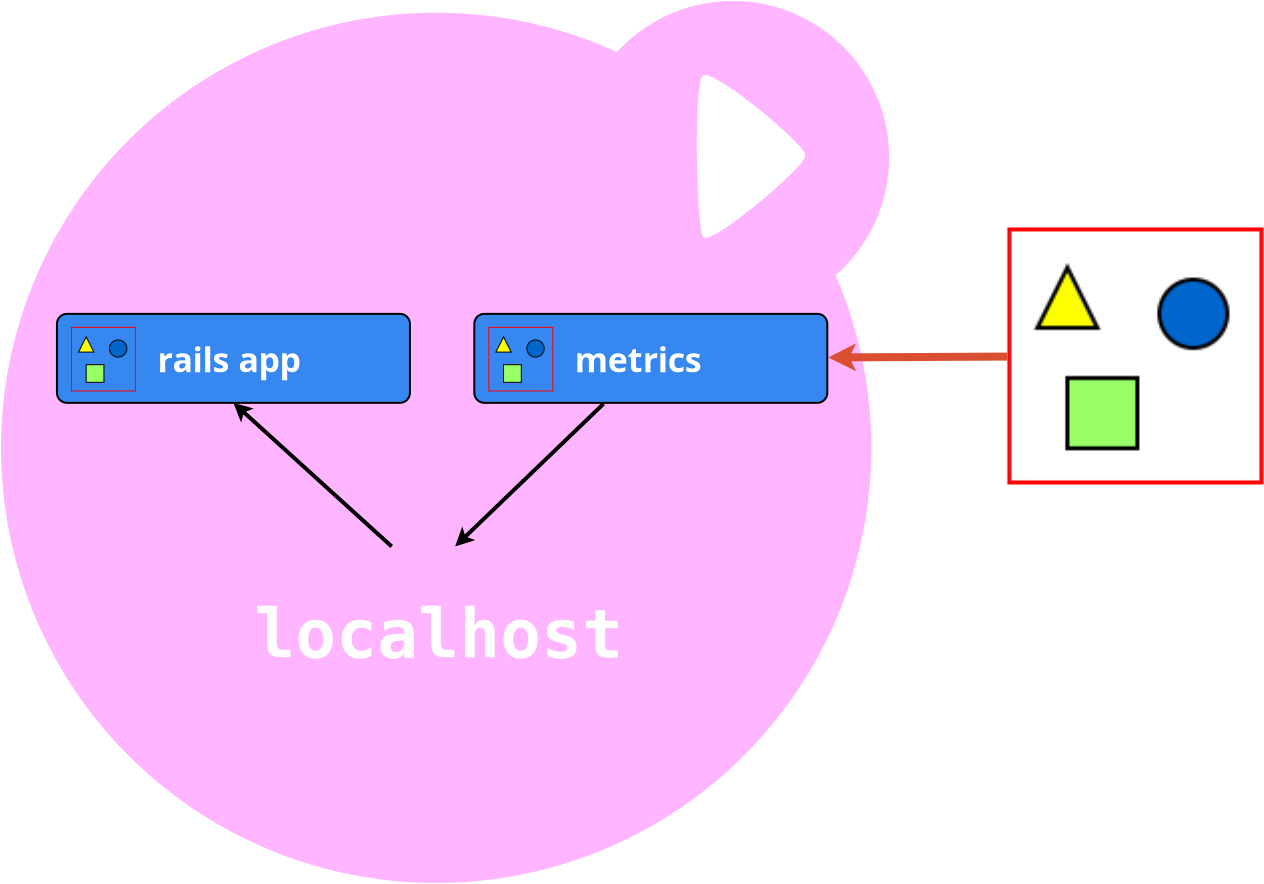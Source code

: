 <?xml version="1.0" encoding="UTF-8"?>
<dia:diagram xmlns:dia="http://www.lysator.liu.se/~alla/dia/">
  <dia:layer name="Background" visible="true" active="true">
    <dia:object type="Standard - Ellipse" version="0" id="O0">
      <dia:attribute name="obj_pos">
        <dia:point val="46.31,2.778"/>
      </dia:attribute>
      <dia:attribute name="obj_bb">
        <dia:rectangle val="46.26,2.728;61.905,18.373"/>
      </dia:attribute>
      <dia:attribute name="elem_corner">
        <dia:point val="46.31,2.778"/>
      </dia:attribute>
      <dia:attribute name="elem_width">
        <dia:real val="15.545"/>
      </dia:attribute>
      <dia:attribute name="elem_height">
        <dia:real val="15.545"/>
      </dia:attribute>
      <dia:attribute name="border_width">
        <dia:real val="0.1"/>
      </dia:attribute>
      <dia:attribute name="border_color">
        <dia:color val="#ffb5ff"/>
      </dia:attribute>
      <dia:attribute name="inner_color">
        <dia:color val="#ffb5ff"/>
      </dia:attribute>
      <dia:attribute name="aspect">
        <dia:enum val="2"/>
      </dia:attribute>
    </dia:object>
    <dia:object type="Standard - Ellipse" version="0" id="O1">
      <dia:attribute name="obj_pos">
        <dia:point val="17.55,3.364"/>
      </dia:attribute>
      <dia:attribute name="obj_bb">
        <dia:rectangle val="17.5,3.314;61.015,46.829"/>
      </dia:attribute>
      <dia:attribute name="elem_corner">
        <dia:point val="17.55,3.364"/>
      </dia:attribute>
      <dia:attribute name="elem_width">
        <dia:real val="43.415"/>
      </dia:attribute>
      <dia:attribute name="elem_height">
        <dia:real val="43.415"/>
      </dia:attribute>
      <dia:attribute name="border_width">
        <dia:real val="0.1"/>
      </dia:attribute>
      <dia:attribute name="border_color">
        <dia:color val="#ffb5ff"/>
      </dia:attribute>
      <dia:attribute name="inner_color">
        <dia:color val="#ffb5ff"/>
      </dia:attribute>
      <dia:attribute name="aspect">
        <dia:enum val="2"/>
      </dia:attribute>
    </dia:object>
    <dia:group>
      <dia:object type="Standard - Box" version="0" id="O2">
        <dia:attribute name="obj_pos">
          <dia:point val="20.297,18.37"/>
        </dia:attribute>
        <dia:attribute name="obj_bb">
          <dia:rectangle val="20.247,18.32;37.997,22.87"/>
        </dia:attribute>
        <dia:attribute name="elem_corner">
          <dia:point val="20.297,18.37"/>
        </dia:attribute>
        <dia:attribute name="elem_width">
          <dia:real val="17.65"/>
        </dia:attribute>
        <dia:attribute name="elem_height">
          <dia:real val="4.45"/>
        </dia:attribute>
        <dia:attribute name="border_width">
          <dia:real val="0.1"/>
        </dia:attribute>
        <dia:attribute name="inner_color">
          <dia:color val="#3688f0"/>
        </dia:attribute>
        <dia:attribute name="show_background">
          <dia:boolean val="true"/>
        </dia:attribute>
        <dia:attribute name="corner_radius">
          <dia:real val="0.5"/>
        </dia:attribute>
      </dia:object>
      <dia:object type="Standard - Image" version="0" id="O3">
        <dia:attribute name="obj_pos">
          <dia:point val="20.997,19.02"/>
        </dia:attribute>
        <dia:attribute name="obj_bb">
          <dia:rectangle val="20.947,18.97;24.297,22.299"/>
        </dia:attribute>
        <dia:attribute name="elem_corner">
          <dia:point val="20.997,19.02"/>
        </dia:attribute>
        <dia:attribute name="elem_width">
          <dia:real val="3.25"/>
        </dia:attribute>
        <dia:attribute name="elem_height">
          <dia:real val="3.229"/>
        </dia:attribute>
        <dia:attribute name="draw_border">
          <dia:boolean val="false"/>
        </dia:attribute>
        <dia:attribute name="keep_aspect">
          <dia:boolean val="true"/>
        </dia:attribute>
        <dia:attribute name="file">
          <dia:string>#/home/comp/Pictures/kube-wheel.png#</dia:string>
        </dia:attribute>
      </dia:object>
    </dia:group>
    <dia:object type="Standard - Text" version="1" id="O4">
      <dia:attribute name="obj_pos">
        <dia:point val="22.622,20.634"/>
      </dia:attribute>
      <dia:attribute name="obj_bb">
        <dia:rectangle val="22.622,19.649;34.465,21.619"/>
      </dia:attribute>
      <dia:attribute name="text">
        <dia:composite type="text">
          <dia:attribute name="string">
            <dia:string>#      rails app#</dia:string>
          </dia:attribute>
          <dia:attribute name="font">
            <dia:font family="sans" style="80" name="Helvetica-Bold"/>
          </dia:attribute>
          <dia:attribute name="height">
            <dia:real val="2.117"/>
          </dia:attribute>
          <dia:attribute name="pos">
            <dia:point val="22.622,21.22"/>
          </dia:attribute>
          <dia:attribute name="color">
            <dia:color val="#ffffff"/>
          </dia:attribute>
          <dia:attribute name="alignment">
            <dia:enum val="0"/>
          </dia:attribute>
        </dia:composite>
      </dia:attribute>
      <dia:attribute name="valign">
        <dia:enum val="2"/>
      </dia:attribute>
      <dia:connections>
        <dia:connection handle="0" to="O3" connection="8"/>
      </dia:connections>
    </dia:object>
    <dia:group>
      <dia:object type="Standard - Box" version="0" id="O5">
        <dia:attribute name="obj_pos">
          <dia:point val="41.165,18.37"/>
        </dia:attribute>
        <dia:attribute name="obj_bb">
          <dia:rectangle val="41.115,18.32;58.865,22.87"/>
        </dia:attribute>
        <dia:attribute name="elem_corner">
          <dia:point val="41.165,18.37"/>
        </dia:attribute>
        <dia:attribute name="elem_width">
          <dia:real val="17.65"/>
        </dia:attribute>
        <dia:attribute name="elem_height">
          <dia:real val="4.45"/>
        </dia:attribute>
        <dia:attribute name="border_width">
          <dia:real val="0.1"/>
        </dia:attribute>
        <dia:attribute name="inner_color">
          <dia:color val="#3688f0"/>
        </dia:attribute>
        <dia:attribute name="show_background">
          <dia:boolean val="true"/>
        </dia:attribute>
        <dia:attribute name="corner_radius">
          <dia:real val="0.5"/>
        </dia:attribute>
      </dia:object>
      <dia:object type="Standard - Image" version="0" id="O6">
        <dia:attribute name="obj_pos">
          <dia:point val="41.865,19.02"/>
        </dia:attribute>
        <dia:attribute name="obj_bb">
          <dia:rectangle val="41.815,18.97;45.165,22.299"/>
        </dia:attribute>
        <dia:attribute name="elem_corner">
          <dia:point val="41.865,19.02"/>
        </dia:attribute>
        <dia:attribute name="elem_width">
          <dia:real val="3.25"/>
        </dia:attribute>
        <dia:attribute name="elem_height">
          <dia:real val="3.229"/>
        </dia:attribute>
        <dia:attribute name="draw_border">
          <dia:boolean val="false"/>
        </dia:attribute>
        <dia:attribute name="keep_aspect">
          <dia:boolean val="true"/>
        </dia:attribute>
        <dia:attribute name="file">
          <dia:string>#/home/comp/Pictures/kube-wheel.png#</dia:string>
        </dia:attribute>
      </dia:object>
    </dia:group>
    <dia:object type="Standard - Text" version="1" id="O7">
      <dia:attribute name="obj_pos">
        <dia:point val="43.49,20.634"/>
      </dia:attribute>
      <dia:attribute name="obj_bb">
        <dia:rectangle val="43.49,19.649;54.175,21.619"/>
      </dia:attribute>
      <dia:attribute name="text">
        <dia:composite type="text">
          <dia:attribute name="string">
            <dia:string>#      metrics#</dia:string>
          </dia:attribute>
          <dia:attribute name="font">
            <dia:font family="sans" style="80" name="Helvetica-Bold"/>
          </dia:attribute>
          <dia:attribute name="height">
            <dia:real val="2.117"/>
          </dia:attribute>
          <dia:attribute name="pos">
            <dia:point val="43.49,21.22"/>
          </dia:attribute>
          <dia:attribute name="color">
            <dia:color val="#ffffff"/>
          </dia:attribute>
          <dia:attribute name="alignment">
            <dia:enum val="0"/>
          </dia:attribute>
        </dia:composite>
      </dia:attribute>
      <dia:attribute name="valign">
        <dia:enum val="2"/>
      </dia:attribute>
      <dia:connections>
        <dia:connection handle="0" to="O6" connection="8"/>
      </dia:connections>
    </dia:object>
    <dia:object type="Standard - Line" version="0" id="O8">
      <dia:attribute name="obj_pos">
        <dia:point val="29.122,22.82"/>
      </dia:attribute>
      <dia:attribute name="obj_bb">
        <dia:rectangle val="28.981,22.679;37.176,30.145"/>
      </dia:attribute>
      <dia:attribute name="conn_endpoints">
        <dia:point val="29.122,22.82"/>
        <dia:point val="37.035,30.004"/>
      </dia:attribute>
      <dia:attribute name="numcp">
        <dia:int val="1"/>
      </dia:attribute>
      <dia:attribute name="line_width">
        <dia:real val="0.2"/>
      </dia:attribute>
      <dia:attribute name="start_arrow">
        <dia:enum val="22"/>
      </dia:attribute>
      <dia:attribute name="start_arrow_length">
        <dia:real val="0.5"/>
      </dia:attribute>
      <dia:attribute name="start_arrow_width">
        <dia:real val="0.5"/>
      </dia:attribute>
      <dia:connections>
        <dia:connection handle="0" to="O2" connection="6"/>
      </dia:connections>
    </dia:object>
    <dia:object type="Standard - Line" version="0" id="O9">
      <dia:attribute name="obj_pos">
        <dia:point val="40.208,29.998"/>
      </dia:attribute>
      <dia:attribute name="obj_bb">
        <dia:rectangle val="40.067,22.727;47.766,30.14"/>
      </dia:attribute>
      <dia:attribute name="conn_endpoints">
        <dia:point val="40.208,29.998"/>
        <dia:point val="47.624,22.869"/>
      </dia:attribute>
      <dia:attribute name="numcp">
        <dia:int val="1"/>
      </dia:attribute>
      <dia:attribute name="line_width">
        <dia:real val="0.2"/>
      </dia:attribute>
      <dia:attribute name="start_arrow">
        <dia:enum val="22"/>
      </dia:attribute>
      <dia:attribute name="start_arrow_length">
        <dia:real val="0.5"/>
      </dia:attribute>
      <dia:attribute name="start_arrow_width">
        <dia:real val="0.5"/>
      </dia:attribute>
      <dia:connections>
        <dia:connection handle="1" to="O5" connection="8"/>
      </dia:connections>
    </dia:object>
    <dia:object type="Standard - Beziergon" version="0" id="O10">
      <dia:attribute name="obj_pos">
        <dia:point val="52.606,6.519"/>
      </dia:attribute>
      <dia:attribute name="obj_bb">
        <dia:rectangle val="52.291,6.435;57.712,14.572"/>
      </dia:attribute>
      <dia:attribute name="bez_points">
        <dia:point val="52.606,6.519"/>
        <dia:point val="53.023,6.091"/>
        <dia:point val="57.638,9.888"/>
        <dia:point val="57.662,10.443"/>
        <dia:point val="57.685,10.998"/>
        <dia:point val="52.968,14.924"/>
        <dia:point val="52.641,14.488"/>
        <dia:point val="52.314,14.052"/>
        <dia:point val="52.189,6.946"/>
      </dia:attribute>
      <dia:attribute name="corner_types">
        <dia:enum val="40020944"/>
        <dia:enum val="0"/>
        <dia:enum val="0"/>
        <dia:enum val="0"/>
      </dia:attribute>
      <dia:attribute name="line_color">
        <dia:color val="#ffffff"/>
      </dia:attribute>
      <dia:attribute name="line_width">
        <dia:real val="0.1"/>
      </dia:attribute>
      <dia:attribute name="show_background">
        <dia:boolean val="true"/>
      </dia:attribute>
    </dia:object>
    <dia:object type="Standard - Text" version="1" id="O11">
      <dia:attribute name="obj_pos">
        <dia:point val="30.166,34.396"/>
      </dia:attribute>
      <dia:attribute name="obj_bb">
        <dia:rectangle val="30.166,32.424;48.526,36.369"/>
      </dia:attribute>
      <dia:attribute name="text">
        <dia:composite type="text">
          <dia:attribute name="string">
            <dia:string>#localhost#</dia:string>
          </dia:attribute>
          <dia:attribute name="font">
            <dia:font family="monospace" style="80" name="Courier-Bold"/>
          </dia:attribute>
          <dia:attribute name="height">
            <dia:real val="4.233"/>
          </dia:attribute>
          <dia:attribute name="pos">
            <dia:point val="30.166,35.569"/>
          </dia:attribute>
          <dia:attribute name="color">
            <dia:color val="#ffffff"/>
          </dia:attribute>
          <dia:attribute name="alignment">
            <dia:enum val="0"/>
          </dia:attribute>
        </dia:composite>
      </dia:attribute>
      <dia:attribute name="valign">
        <dia:enum val="2"/>
      </dia:attribute>
    </dia:object>
    <dia:object type="Standard - Image" version="0" id="O12">
      <dia:attribute name="obj_pos">
        <dia:point val="67.818,14.05"/>
      </dia:attribute>
      <dia:attribute name="obj_bb">
        <dia:rectangle val="67.768,14.0;80.668,26.95"/>
      </dia:attribute>
      <dia:attribute name="elem_corner">
        <dia:point val="67.818,14.05"/>
      </dia:attribute>
      <dia:attribute name="elem_width">
        <dia:real val="12.8"/>
      </dia:attribute>
      <dia:attribute name="elem_height">
        <dia:real val="12.85"/>
      </dia:attribute>
      <dia:attribute name="draw_border">
        <dia:boolean val="false"/>
      </dia:attribute>
      <dia:attribute name="keep_aspect">
        <dia:boolean val="true"/>
      </dia:attribute>
      <dia:attribute name="file">
        <dia:string>#prometheus.png#</dia:string>
      </dia:attribute>
    </dia:object>
    <dia:object type="Standard - Line" version="0" id="O13">
      <dia:attribute name="obj_pos">
        <dia:point val="67.72,20.508"/>
      </dia:attribute>
      <dia:attribute name="obj_bb">
        <dia:rectangle val="58.417,19.849;67.921,21.244"/>
      </dia:attribute>
      <dia:attribute name="conn_endpoints">
        <dia:point val="67.72,20.508"/>
        <dia:point val="58.864,20.551"/>
      </dia:attribute>
      <dia:attribute name="numcp">
        <dia:int val="1"/>
      </dia:attribute>
      <dia:attribute name="line_color">
        <dia:color val="#da4e31"/>
      </dia:attribute>
      <dia:attribute name="line_width">
        <dia:real val="0.4"/>
      </dia:attribute>
      <dia:attribute name="end_arrow">
        <dia:enum val="22"/>
      </dia:attribute>
      <dia:attribute name="end_arrow_length">
        <dia:real val="0.5"/>
      </dia:attribute>
      <dia:attribute name="end_arrow_width">
        <dia:real val="0.5"/>
      </dia:attribute>
      <dia:connections>
        <dia:connection handle="0" to="O12" connection="8"/>
        <dia:connection handle="1" to="O5" connection="8"/>
      </dia:connections>
    </dia:object>
  </dia:layer>
</dia:diagram>

